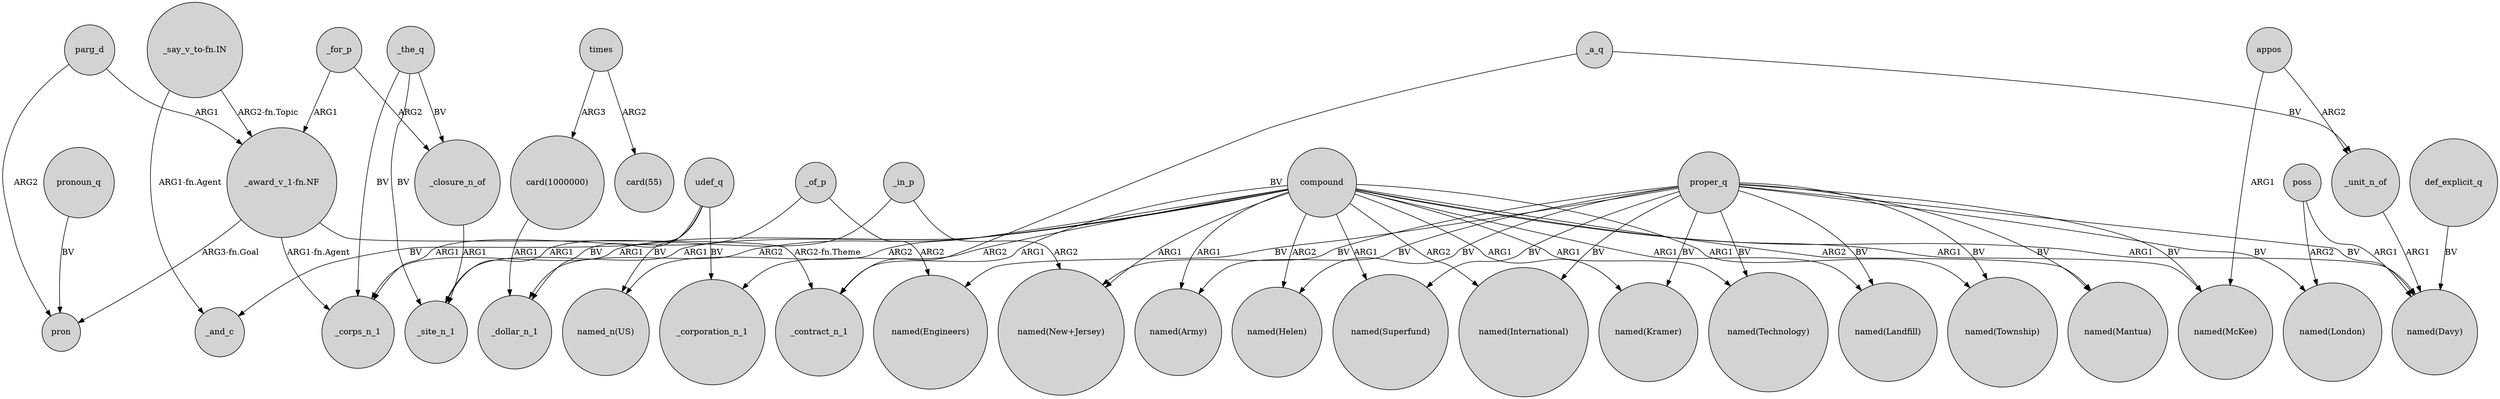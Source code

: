 digraph {
	node [shape=circle style=filled]
	"_say_v_to-fn.IN" -> "_award_v_1-fn.NF" [label="ARG2-fn.Topic"]
	_the_q -> _site_n_1 [label=BV]
	"card(1000000)" -> _dollar_n_1 [label=ARG1]
	_the_q -> _corps_n_1 [label=BV]
	udef_q -> "named_n(US)" [label=BV]
	_unit_n_of -> "named(Davy)" [label=ARG1]
	"_say_v_to-fn.IN" -> _and_c [label="ARG1-fn.Agent"]
	_for_p -> "_award_v_1-fn.NF" [label=ARG1]
	_the_q -> _closure_n_of [label=BV]
	_in_p -> _site_n_1 [label=ARG1]
	compound -> "named(Technology)" [label=ARG1]
	compound -> "named(Kramer)" [label=ARG1]
	compound -> _corporation_n_1 [label=ARG2]
	compound -> "named(McKee)" [label=ARG1]
	proper_q -> "named(Landfill)" [label=BV]
	proper_q -> "named(Helen)" [label=BV]
	_in_p -> "named(New+Jersey)" [label=ARG2]
	proper_q -> "named(New+Jersey)" [label=BV]
	proper_q -> "named(Engineers)" [label=BV]
	compound -> "named(Davy)" [label=ARG1]
	times -> "card(55)" [label=ARG2]
	def_explicit_q -> "named(Davy)" [label=BV]
	compound -> "named(Army)" [label=ARG1]
	compound -> _contract_n_1 [label=ARG1]
	_a_q -> _contract_n_1 [label=BV]
	proper_q -> "named(Army)" [label=BV]
	compound -> "named_n(US)" [label=ARG2]
	proper_q -> "named(Kramer)" [label=BV]
	parg_d -> pron [label=ARG2]
	compound -> "named(Landfill)" [label=ARG1]
	udef_q -> _corporation_n_1 [label=BV]
	pronoun_q -> pron [label=BV]
	"_award_v_1-fn.NF" -> pron [label="ARG3-fn.Goal"]
	compound -> "named(Superfund)" [label=ARG1]
	compound -> _corps_n_1 [label=ARG1]
	_of_p -> _corps_n_1 [label=ARG1]
	compound -> "named(Helen)" [label=ARG2]
	times -> "card(1000000)" [label=ARG3]
	proper_q -> "named(Township)" [label=BV]
	_a_q -> _unit_n_of [label=BV]
	compound -> "named(Mantua)" [label=ARG2]
	proper_q -> "named(Mantua)" [label=BV]
	compound -> "named(International)" [label=ARG2]
	_for_p -> _closure_n_of [label=ARG2]
	_closure_n_of -> _site_n_1 [label=ARG1]
	parg_d -> "_award_v_1-fn.NF" [label=ARG1]
	proper_q -> "named(London)" [label=BV]
	compound -> "named(New+Jersey)" [label=ARG1]
	proper_q -> "named(Davy)" [label=BV]
	_of_p -> "named(Engineers)" [label=ARG2]
	proper_q -> "named(Technology)" [label=BV]
	proper_q -> "named(McKee)" [label=BV]
	appos -> "named(McKee)" [label=ARG1]
	"_award_v_1-fn.NF" -> _corps_n_1 [label="ARG1-fn.Agent"]
	poss -> "named(Davy)" [label=ARG1]
	udef_q -> _and_c [label=BV]
	compound -> _dollar_n_1 [label=ARG2]
	poss -> "named(London)" [label=ARG2]
	compound -> _site_n_1 [label=ARG1]
	"_award_v_1-fn.NF" -> _contract_n_1 [label="ARG2-fn.Theme"]
	proper_q -> "named(Superfund)" [label=BV]
	udef_q -> _dollar_n_1 [label=BV]
	appos -> _unit_n_of [label=ARG2]
	proper_q -> "named(International)" [label=BV]
	compound -> "named(Township)" [label=ARG1]
}
